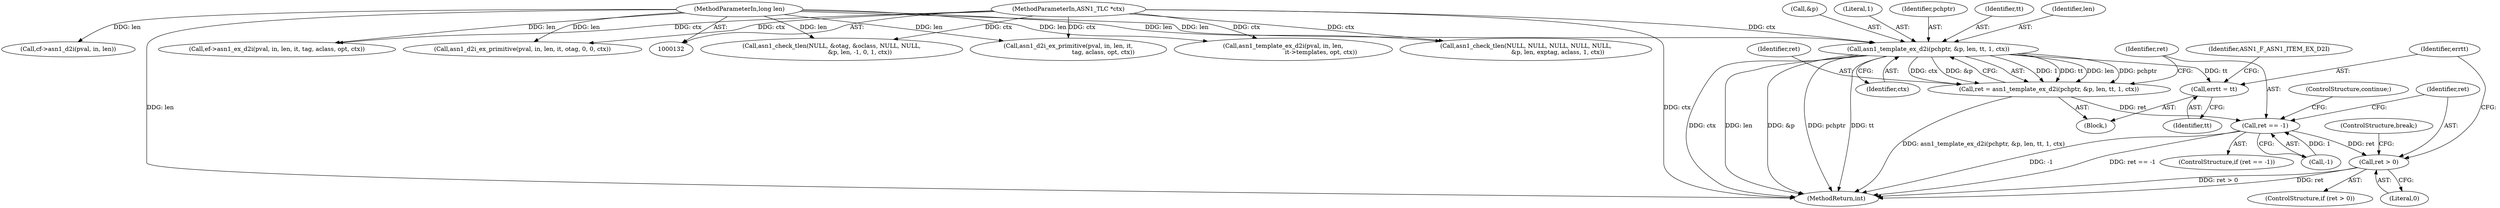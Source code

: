digraph "0_openssl_b717b083073b6cacc0a5e2397b661678aff7ae7f@pointer" {
"1000483" [label="(Call,asn1_template_ex_d2i(pchptr, &p, len, tt, 1, ctx))"];
"1000135" [label="(MethodParameterIn,long len)"];
"1000140" [label="(MethodParameterIn,ASN1_TLC *ctx)"];
"1000481" [label="(Call,ret = asn1_template_ex_d2i(pchptr, &p, len, tt, 1, ctx))"];
"1000492" [label="(Call,ret == -1)"];
"1000498" [label="(Call,ret > 0)"];
"1000502" [label="(Call,errtt = tt)"];
"1000496" [label="(ControlStructure,continue;)"];
"1000497" [label="(ControlStructure,if (ret > 0))"];
"1000494" [label="(Call,-1)"];
"1000482" [label="(Identifier,ret)"];
"1000502" [label="(Call,errtt = tt)"];
"1000504" [label="(Identifier,tt)"];
"1000237" [label="(Call,asn1_d2i_ex_primitive(pval, in, len, it,\n                                     tag, aclass, opt, ctx))"];
"1000435" [label="(Call,cf->asn1_d2i(pval, in, len))"];
"1000498" [label="(Call,ret > 0)"];
"1000873" [label="(MethodReturn,int)"];
"1000506" [label="(Identifier,ASN1_F_ASN1_ITEM_EX_D2I)"];
"1000311" [label="(Call,asn1_d2i_ex_primitive(pval, in, len, it, otag, 0, 0, ctx))"];
"1000207" [label="(Block,)"];
"1000135" [label="(MethodParameterIn,long len)"];
"1000500" [label="(Literal,0)"];
"1000254" [label="(Call,asn1_check_tlen(NULL, &otag, &oclass, NULL, NULL,\n                              &p, len, -1, 0, 1, ctx))"];
"1000487" [label="(Identifier,len)"];
"1000483" [label="(Call,asn1_template_ex_d2i(pchptr, &p, len, tt, 1, ctx))"];
"1000485" [label="(Call,&p)"];
"1000489" [label="(Literal,1)"];
"1000227" [label="(Call,asn1_template_ex_d2i(pval, in, len,\n                                        it->templates, opt, ctx))"];
"1000366" [label="(Call,asn1_check_tlen(NULL, NULL, NULL, NULL, NULL,\n                                  &p, len, exptag, aclass, 1, ctx))"];
"1000493" [label="(Identifier,ret)"];
"1000492" [label="(Call,ret == -1)"];
"1000481" [label="(Call,ret = asn1_template_ex_d2i(pchptr, &p, len, tt, 1, ctx))"];
"1000499" [label="(Identifier,ret)"];
"1000501" [label="(ControlStructure,break;)"];
"1000491" [label="(ControlStructure,if (ret == -1))"];
"1000484" [label="(Identifier,pchptr)"];
"1000503" [label="(Identifier,errtt)"];
"1000490" [label="(Identifier,ctx)"];
"1000140" [label="(MethodParameterIn,ASN1_TLC *ctx)"];
"1000327" [label="(Call,ef->asn1_ex_d2i(pval, in, len, it, tag, aclass, opt, ctx))"];
"1000488" [label="(Identifier,tt)"];
"1000483" -> "1000481"  [label="AST: "];
"1000483" -> "1000490"  [label="CFG: "];
"1000484" -> "1000483"  [label="AST: "];
"1000485" -> "1000483"  [label="AST: "];
"1000487" -> "1000483"  [label="AST: "];
"1000488" -> "1000483"  [label="AST: "];
"1000489" -> "1000483"  [label="AST: "];
"1000490" -> "1000483"  [label="AST: "];
"1000481" -> "1000483"  [label="CFG: "];
"1000483" -> "1000873"  [label="DDG: tt"];
"1000483" -> "1000873"  [label="DDG: ctx"];
"1000483" -> "1000873"  [label="DDG: len"];
"1000483" -> "1000873"  [label="DDG: &p"];
"1000483" -> "1000873"  [label="DDG: pchptr"];
"1000483" -> "1000481"  [label="DDG: 1"];
"1000483" -> "1000481"  [label="DDG: tt"];
"1000483" -> "1000481"  [label="DDG: len"];
"1000483" -> "1000481"  [label="DDG: pchptr"];
"1000483" -> "1000481"  [label="DDG: ctx"];
"1000483" -> "1000481"  [label="DDG: &p"];
"1000135" -> "1000483"  [label="DDG: len"];
"1000140" -> "1000483"  [label="DDG: ctx"];
"1000483" -> "1000502"  [label="DDG: tt"];
"1000135" -> "1000132"  [label="AST: "];
"1000135" -> "1000873"  [label="DDG: len"];
"1000135" -> "1000227"  [label="DDG: len"];
"1000135" -> "1000237"  [label="DDG: len"];
"1000135" -> "1000254"  [label="DDG: len"];
"1000135" -> "1000311"  [label="DDG: len"];
"1000135" -> "1000327"  [label="DDG: len"];
"1000135" -> "1000366"  [label="DDG: len"];
"1000135" -> "1000435"  [label="DDG: len"];
"1000140" -> "1000132"  [label="AST: "];
"1000140" -> "1000873"  [label="DDG: ctx"];
"1000140" -> "1000227"  [label="DDG: ctx"];
"1000140" -> "1000237"  [label="DDG: ctx"];
"1000140" -> "1000254"  [label="DDG: ctx"];
"1000140" -> "1000311"  [label="DDG: ctx"];
"1000140" -> "1000327"  [label="DDG: ctx"];
"1000140" -> "1000366"  [label="DDG: ctx"];
"1000481" -> "1000207"  [label="AST: "];
"1000482" -> "1000481"  [label="AST: "];
"1000493" -> "1000481"  [label="CFG: "];
"1000481" -> "1000873"  [label="DDG: asn1_template_ex_d2i(pchptr, &p, len, tt, 1, ctx)"];
"1000481" -> "1000492"  [label="DDG: ret"];
"1000492" -> "1000491"  [label="AST: "];
"1000492" -> "1000494"  [label="CFG: "];
"1000493" -> "1000492"  [label="AST: "];
"1000494" -> "1000492"  [label="AST: "];
"1000496" -> "1000492"  [label="CFG: "];
"1000499" -> "1000492"  [label="CFG: "];
"1000492" -> "1000873"  [label="DDG: -1"];
"1000492" -> "1000873"  [label="DDG: ret == -1"];
"1000494" -> "1000492"  [label="DDG: 1"];
"1000492" -> "1000498"  [label="DDG: ret"];
"1000498" -> "1000497"  [label="AST: "];
"1000498" -> "1000500"  [label="CFG: "];
"1000499" -> "1000498"  [label="AST: "];
"1000500" -> "1000498"  [label="AST: "];
"1000501" -> "1000498"  [label="CFG: "];
"1000503" -> "1000498"  [label="CFG: "];
"1000498" -> "1000873"  [label="DDG: ret > 0"];
"1000498" -> "1000873"  [label="DDG: ret"];
"1000502" -> "1000207"  [label="AST: "];
"1000502" -> "1000504"  [label="CFG: "];
"1000503" -> "1000502"  [label="AST: "];
"1000504" -> "1000502"  [label="AST: "];
"1000506" -> "1000502"  [label="CFG: "];
}
